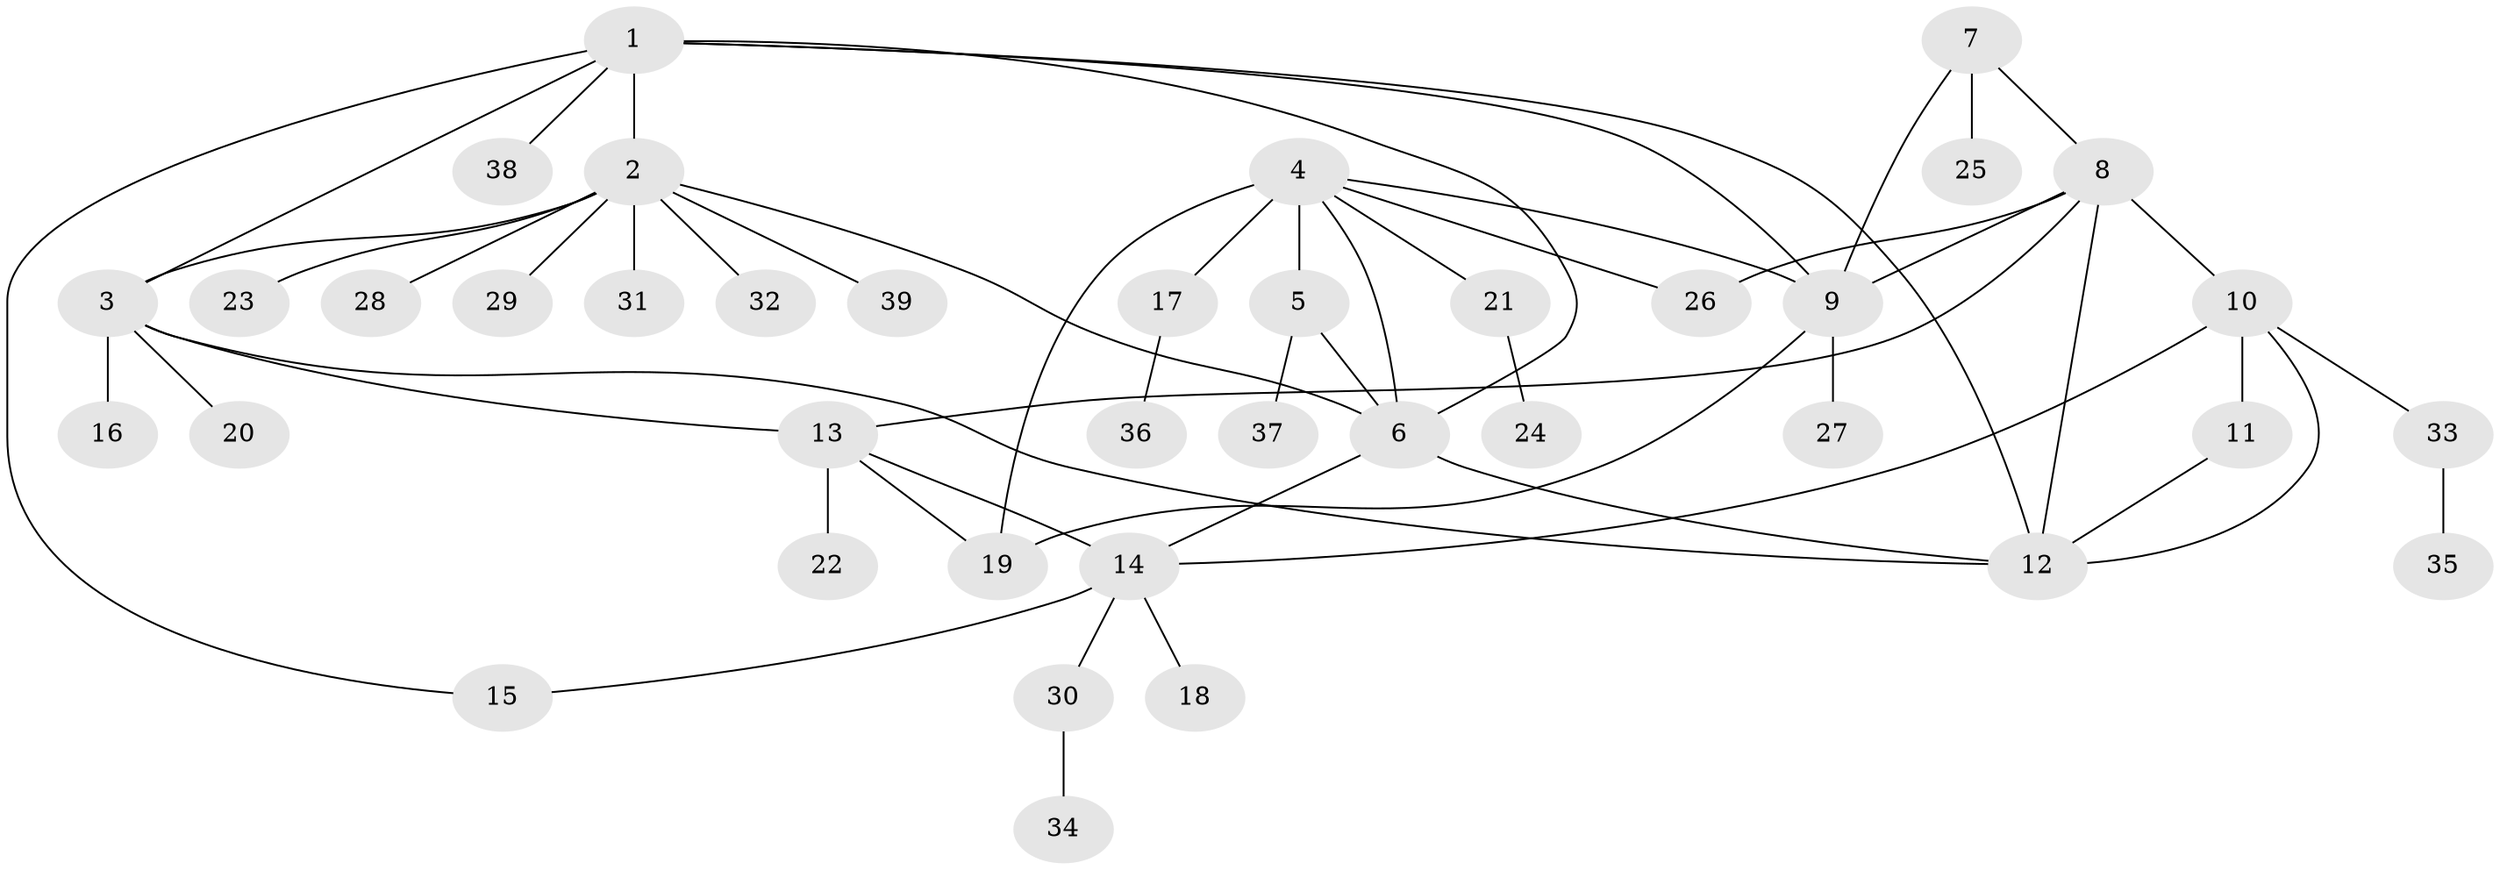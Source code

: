 // original degree distribution, {8: 0.041666666666666664, 10: 0.027777777777777776, 4: 0.027777777777777776, 6: 0.027777777777777776, 7: 0.027777777777777776, 11: 0.013888888888888888, 2: 0.20833333333333334, 5: 0.013888888888888888, 1: 0.5277777777777778, 3: 0.08333333333333333}
// Generated by graph-tools (version 1.1) at 2025/37/03/09/25 02:37:15]
// undirected, 39 vertices, 55 edges
graph export_dot {
graph [start="1"]
  node [color=gray90,style=filled];
  1;
  2;
  3;
  4;
  5;
  6;
  7;
  8;
  9;
  10;
  11;
  12;
  13;
  14;
  15;
  16;
  17;
  18;
  19;
  20;
  21;
  22;
  23;
  24;
  25;
  26;
  27;
  28;
  29;
  30;
  31;
  32;
  33;
  34;
  35;
  36;
  37;
  38;
  39;
  1 -- 2 [weight=1.0];
  1 -- 3 [weight=1.0];
  1 -- 6 [weight=1.0];
  1 -- 9 [weight=1.0];
  1 -- 12 [weight=1.0];
  1 -- 15 [weight=1.0];
  1 -- 38 [weight=1.0];
  2 -- 3 [weight=1.0];
  2 -- 6 [weight=1.0];
  2 -- 23 [weight=1.0];
  2 -- 28 [weight=1.0];
  2 -- 29 [weight=1.0];
  2 -- 31 [weight=1.0];
  2 -- 32 [weight=1.0];
  2 -- 39 [weight=1.0];
  3 -- 12 [weight=1.0];
  3 -- 13 [weight=2.0];
  3 -- 16 [weight=1.0];
  3 -- 20 [weight=1.0];
  4 -- 5 [weight=1.0];
  4 -- 6 [weight=1.0];
  4 -- 9 [weight=1.0];
  4 -- 17 [weight=1.0];
  4 -- 19 [weight=3.0];
  4 -- 21 [weight=1.0];
  4 -- 26 [weight=1.0];
  5 -- 6 [weight=1.0];
  5 -- 37 [weight=1.0];
  6 -- 12 [weight=1.0];
  6 -- 14 [weight=1.0];
  7 -- 8 [weight=1.0];
  7 -- 9 [weight=1.0];
  7 -- 25 [weight=1.0];
  8 -- 9 [weight=1.0];
  8 -- 10 [weight=1.0];
  8 -- 12 [weight=1.0];
  8 -- 13 [weight=1.0];
  8 -- 26 [weight=2.0];
  9 -- 19 [weight=1.0];
  9 -- 27 [weight=1.0];
  10 -- 11 [weight=6.0];
  10 -- 12 [weight=1.0];
  10 -- 14 [weight=1.0];
  10 -- 33 [weight=1.0];
  11 -- 12 [weight=1.0];
  13 -- 14 [weight=2.0];
  13 -- 19 [weight=1.0];
  13 -- 22 [weight=1.0];
  14 -- 15 [weight=1.0];
  14 -- 18 [weight=1.0];
  14 -- 30 [weight=1.0];
  17 -- 36 [weight=1.0];
  21 -- 24 [weight=1.0];
  30 -- 34 [weight=1.0];
  33 -- 35 [weight=1.0];
}

